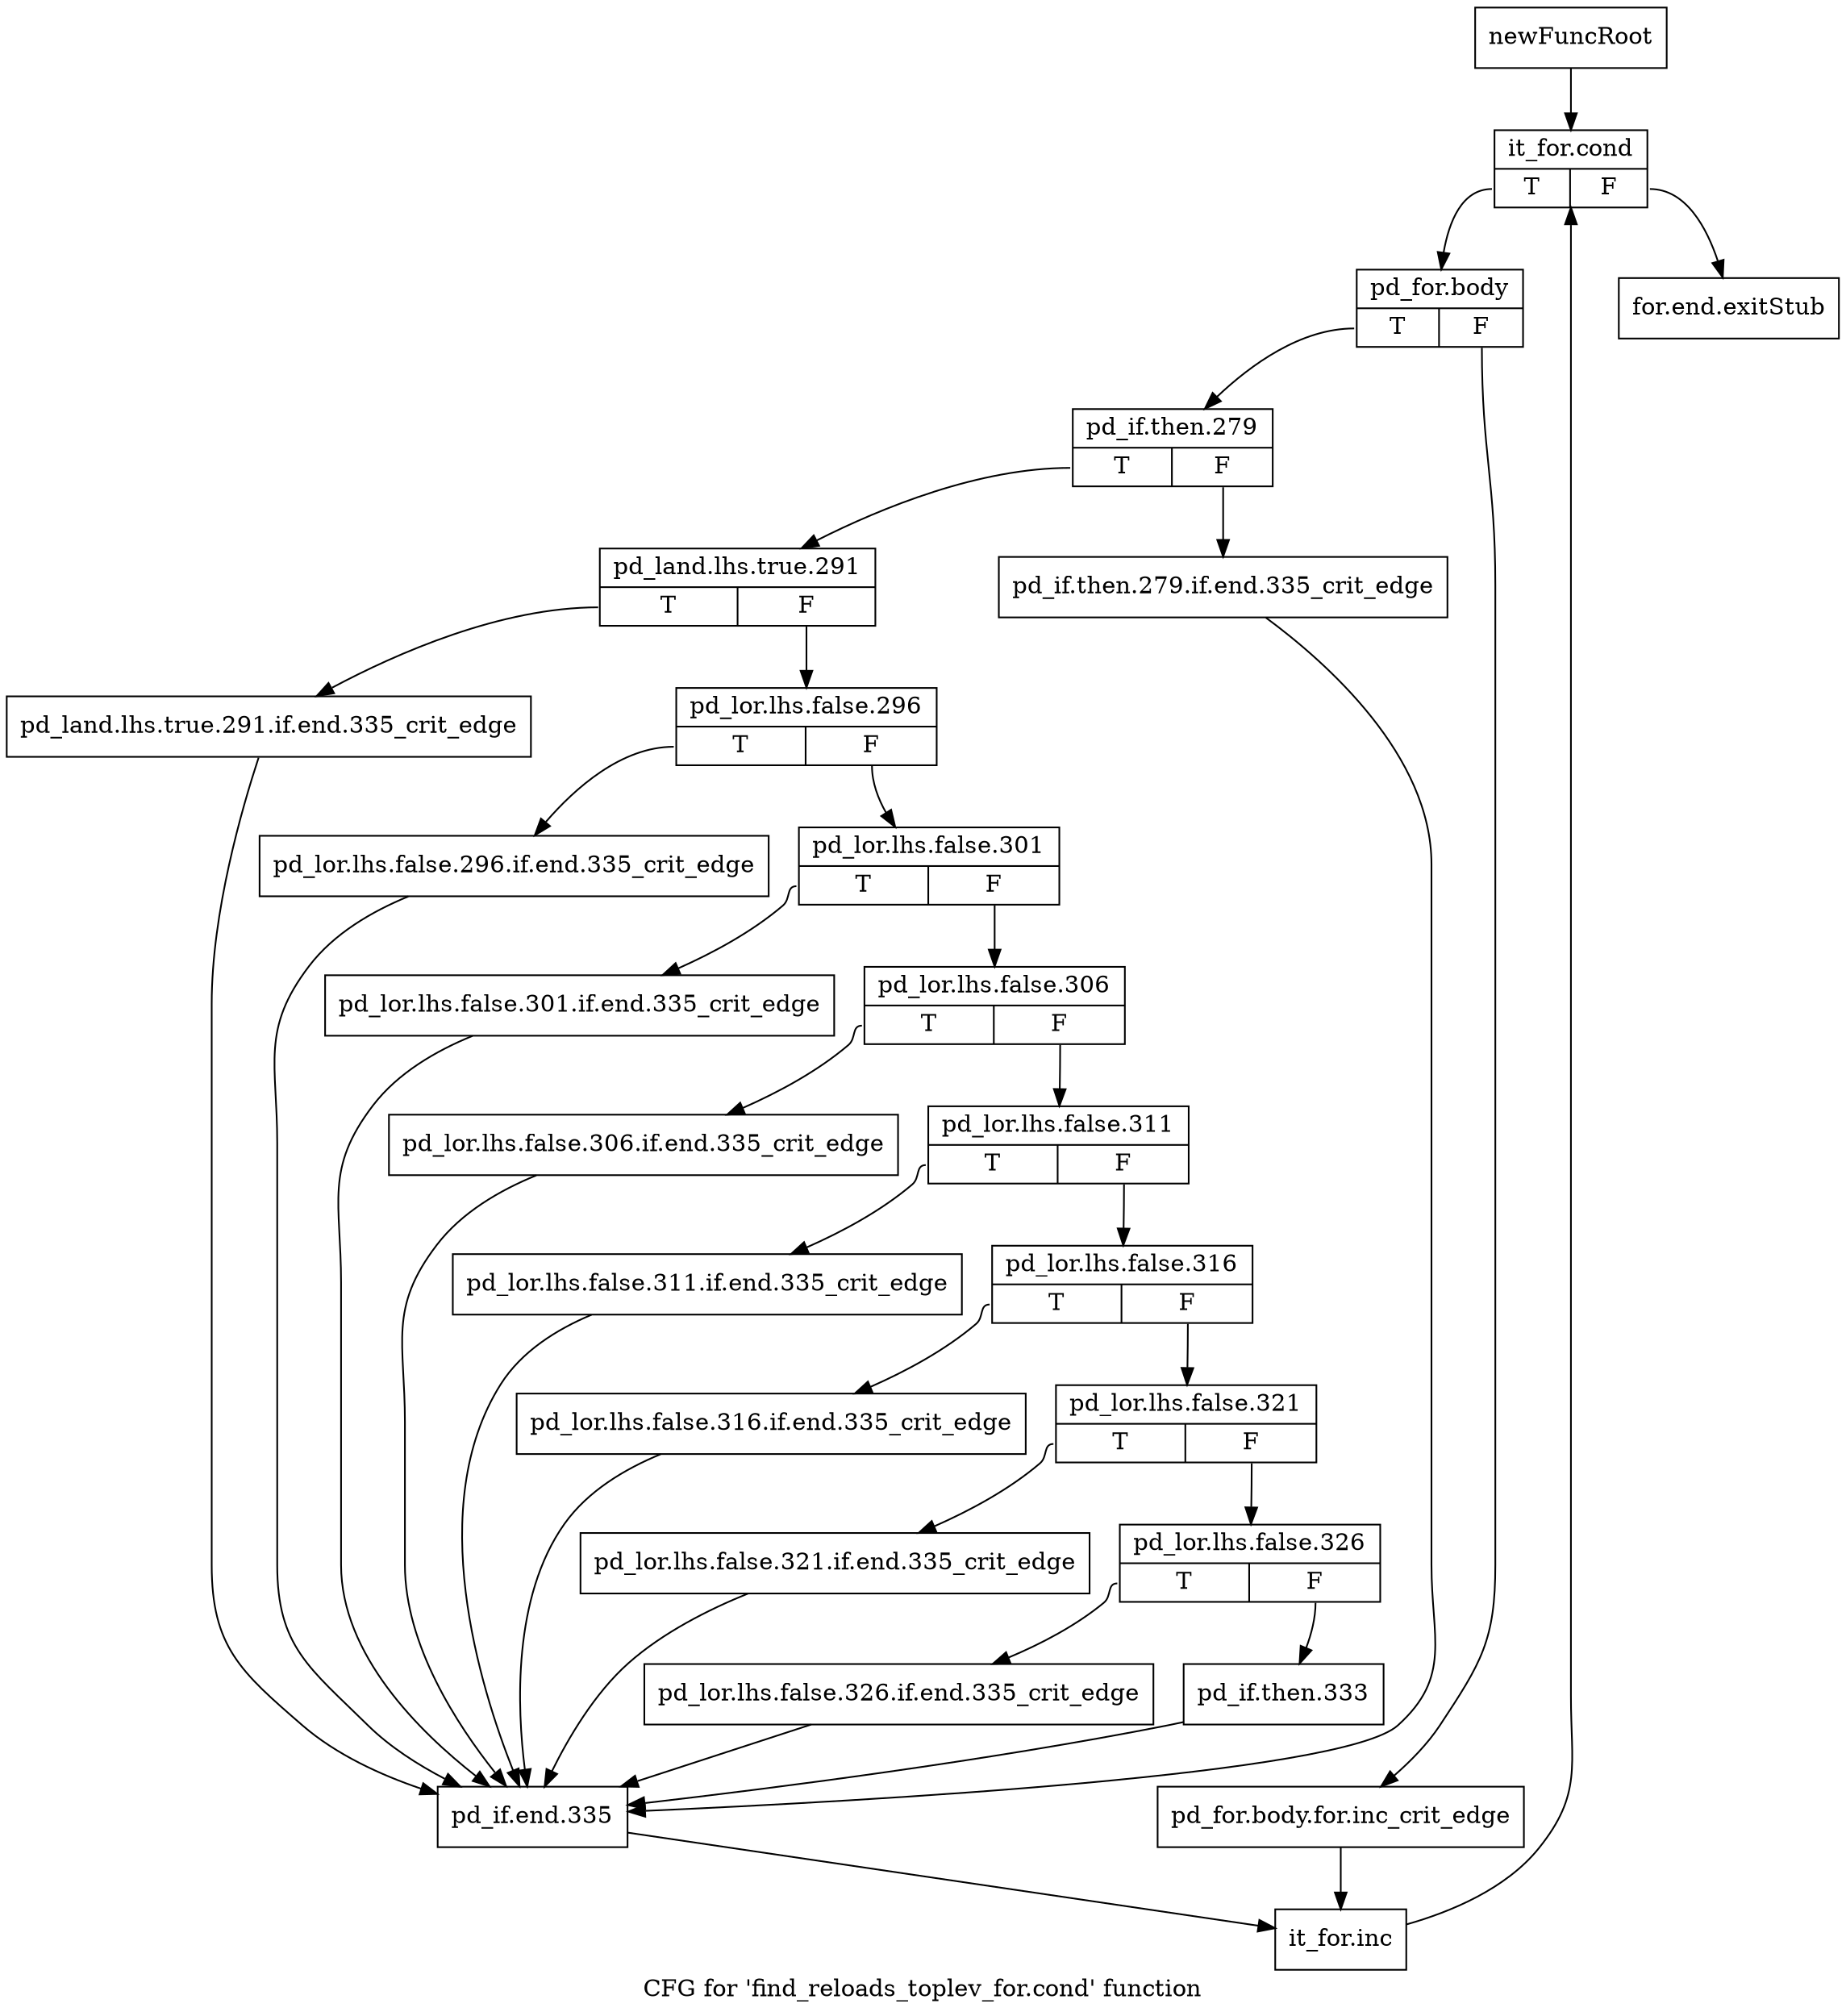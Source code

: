 digraph "CFG for 'find_reloads_toplev_for.cond' function" {
	label="CFG for 'find_reloads_toplev_for.cond' function";

	Node0xbd34be0 [shape=record,label="{newFuncRoot}"];
	Node0xbd34be0 -> Node0xbd34c80;
	Node0xbd34c30 [shape=record,label="{for.end.exitStub}"];
	Node0xbd34c80 [shape=record,label="{it_for.cond|{<s0>T|<s1>F}}"];
	Node0xbd34c80:s0 -> Node0xbd34cd0;
	Node0xbd34c80:s1 -> Node0xbd34c30;
	Node0xbd34cd0 [shape=record,label="{pd_for.body|{<s0>T|<s1>F}}"];
	Node0xbd34cd0:s0 -> Node0xbd34d70;
	Node0xbd34cd0:s1 -> Node0xbd34d20;
	Node0xbd34d20 [shape=record,label="{pd_for.body.for.inc_crit_edge}"];
	Node0xbd34d20 -> Node0xbd353b0;
	Node0xbd34d70 [shape=record,label="{pd_if.then.279|{<s0>T|<s1>F}}"];
	Node0xbd34d70:s0 -> Node0xbd34e10;
	Node0xbd34d70:s1 -> Node0xbd34dc0;
	Node0xbd34dc0 [shape=record,label="{pd_if.then.279.if.end.335_crit_edge}"];
	Node0xbd34dc0 -> Node0xbd35360;
	Node0xbd34e10 [shape=record,label="{pd_land.lhs.true.291|{<s0>T|<s1>F}}"];
	Node0xbd34e10:s0 -> Node0xbd35310;
	Node0xbd34e10:s1 -> Node0xbd34e60;
	Node0xbd34e60 [shape=record,label="{pd_lor.lhs.false.296|{<s0>T|<s1>F}}"];
	Node0xbd34e60:s0 -> Node0xbd352c0;
	Node0xbd34e60:s1 -> Node0xbd34eb0;
	Node0xbd34eb0 [shape=record,label="{pd_lor.lhs.false.301|{<s0>T|<s1>F}}"];
	Node0xbd34eb0:s0 -> Node0xbd35270;
	Node0xbd34eb0:s1 -> Node0xbd34f00;
	Node0xbd34f00 [shape=record,label="{pd_lor.lhs.false.306|{<s0>T|<s1>F}}"];
	Node0xbd34f00:s0 -> Node0xbd35220;
	Node0xbd34f00:s1 -> Node0xbd34f50;
	Node0xbd34f50 [shape=record,label="{pd_lor.lhs.false.311|{<s0>T|<s1>F}}"];
	Node0xbd34f50:s0 -> Node0xbd351d0;
	Node0xbd34f50:s1 -> Node0xbd34fa0;
	Node0xbd34fa0 [shape=record,label="{pd_lor.lhs.false.316|{<s0>T|<s1>F}}"];
	Node0xbd34fa0:s0 -> Node0xbd35180;
	Node0xbd34fa0:s1 -> Node0xbd34ff0;
	Node0xbd34ff0 [shape=record,label="{pd_lor.lhs.false.321|{<s0>T|<s1>F}}"];
	Node0xbd34ff0:s0 -> Node0xbd35130;
	Node0xbd34ff0:s1 -> Node0xbd35040;
	Node0xbd35040 [shape=record,label="{pd_lor.lhs.false.326|{<s0>T|<s1>F}}"];
	Node0xbd35040:s0 -> Node0xbd350e0;
	Node0xbd35040:s1 -> Node0xbd35090;
	Node0xbd35090 [shape=record,label="{pd_if.then.333}"];
	Node0xbd35090 -> Node0xbd35360;
	Node0xbd350e0 [shape=record,label="{pd_lor.lhs.false.326.if.end.335_crit_edge}"];
	Node0xbd350e0 -> Node0xbd35360;
	Node0xbd35130 [shape=record,label="{pd_lor.lhs.false.321.if.end.335_crit_edge}"];
	Node0xbd35130 -> Node0xbd35360;
	Node0xbd35180 [shape=record,label="{pd_lor.lhs.false.316.if.end.335_crit_edge}"];
	Node0xbd35180 -> Node0xbd35360;
	Node0xbd351d0 [shape=record,label="{pd_lor.lhs.false.311.if.end.335_crit_edge}"];
	Node0xbd351d0 -> Node0xbd35360;
	Node0xbd35220 [shape=record,label="{pd_lor.lhs.false.306.if.end.335_crit_edge}"];
	Node0xbd35220 -> Node0xbd35360;
	Node0xbd35270 [shape=record,label="{pd_lor.lhs.false.301.if.end.335_crit_edge}"];
	Node0xbd35270 -> Node0xbd35360;
	Node0xbd352c0 [shape=record,label="{pd_lor.lhs.false.296.if.end.335_crit_edge}"];
	Node0xbd352c0 -> Node0xbd35360;
	Node0xbd35310 [shape=record,label="{pd_land.lhs.true.291.if.end.335_crit_edge}"];
	Node0xbd35310 -> Node0xbd35360;
	Node0xbd35360 [shape=record,label="{pd_if.end.335}"];
	Node0xbd35360 -> Node0xbd353b0;
	Node0xbd353b0 [shape=record,label="{it_for.inc}"];
	Node0xbd353b0 -> Node0xbd34c80;
}
